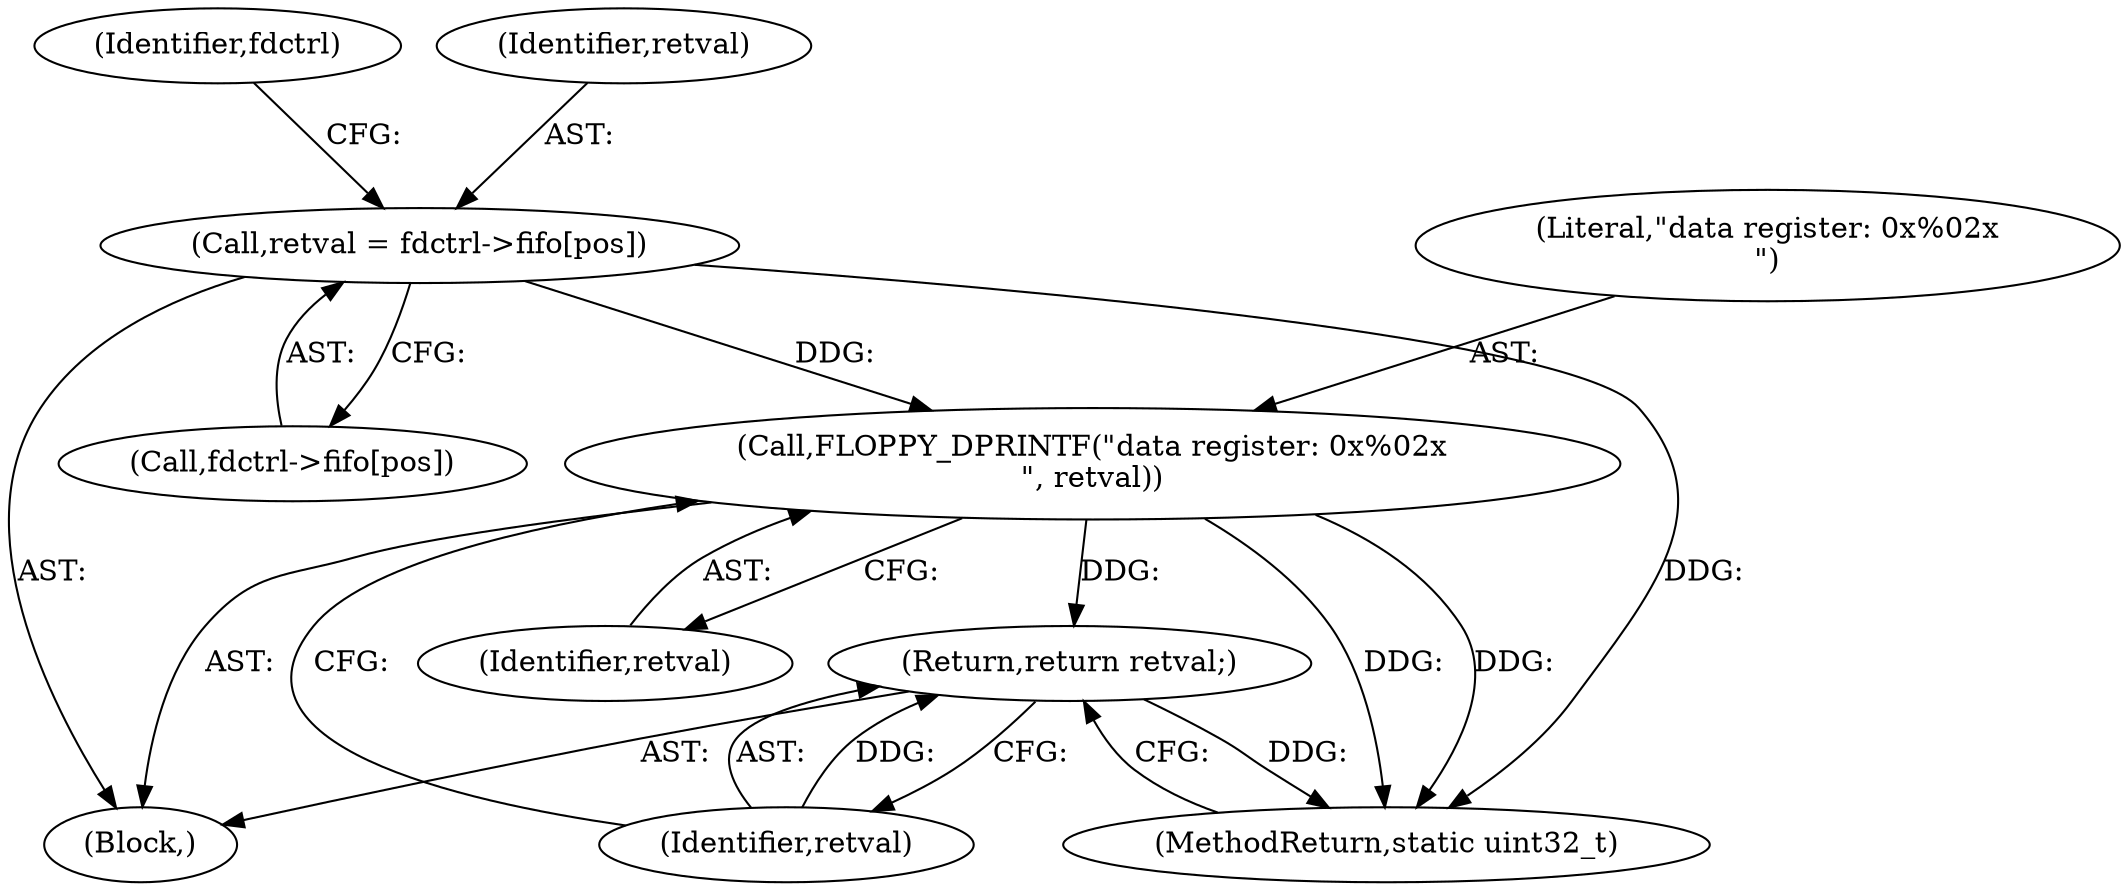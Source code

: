 digraph "0_qemu_e907746266721f305d67bc0718795fedee2e824c_0@array" {
"1000201" [label="(Call,retval = fdctrl->fifo[pos])"];
"1000241" [label="(Call,FLOPPY_DPRINTF(\"data register: 0x%02x\n\", retval))"];
"1000244" [label="(Return,return retval;)"];
"1000203" [label="(Call,fdctrl->fifo[pos])"];
"1000201" [label="(Call,retval = fdctrl->fifo[pos])"];
"1000243" [label="(Identifier,retval)"];
"1000241" [label="(Call,FLOPPY_DPRINTF(\"data register: 0x%02x\n\", retval))"];
"1000244" [label="(Return,return retval;)"];
"1000245" [label="(Identifier,retval)"];
"1000212" [label="(Identifier,fdctrl)"];
"1000246" [label="(MethodReturn,static uint32_t)"];
"1000202" [label="(Identifier,retval)"];
"1000104" [label="(Block,)"];
"1000242" [label="(Literal,\"data register: 0x%02x\n\")"];
"1000201" -> "1000104"  [label="AST: "];
"1000201" -> "1000203"  [label="CFG: "];
"1000202" -> "1000201"  [label="AST: "];
"1000203" -> "1000201"  [label="AST: "];
"1000212" -> "1000201"  [label="CFG: "];
"1000201" -> "1000246"  [label="DDG: "];
"1000201" -> "1000241"  [label="DDG: "];
"1000241" -> "1000104"  [label="AST: "];
"1000241" -> "1000243"  [label="CFG: "];
"1000242" -> "1000241"  [label="AST: "];
"1000243" -> "1000241"  [label="AST: "];
"1000245" -> "1000241"  [label="CFG: "];
"1000241" -> "1000246"  [label="DDG: "];
"1000241" -> "1000246"  [label="DDG: "];
"1000241" -> "1000244"  [label="DDG: "];
"1000244" -> "1000104"  [label="AST: "];
"1000244" -> "1000245"  [label="CFG: "];
"1000245" -> "1000244"  [label="AST: "];
"1000246" -> "1000244"  [label="CFG: "];
"1000244" -> "1000246"  [label="DDG: "];
"1000245" -> "1000244"  [label="DDG: "];
}
